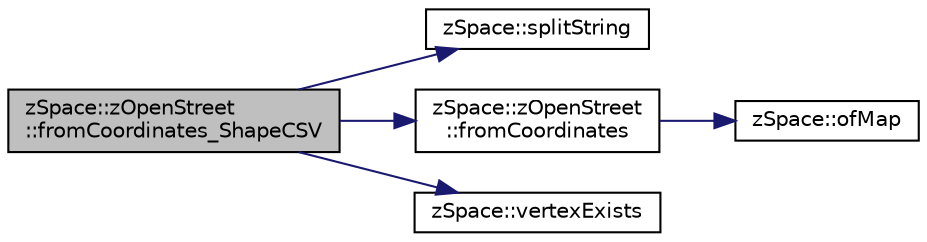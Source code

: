 digraph "zSpace::zOpenStreet::fromCoordinates_ShapeCSV"
{
 // LATEX_PDF_SIZE
  edge [fontname="Helvetica",fontsize="10",labelfontname="Helvetica",labelfontsize="10"];
  node [fontname="Helvetica",fontsize="10",shape=record];
  rankdir="LR";
  Node66 [label="zSpace::zOpenStreet\l::fromCoordinates_ShapeCSV",height=0.2,width=0.4,color="black", fillcolor="grey75", style="filled", fontcolor="black",tooltip="This method gets graph and data attributes from input shape CSV data files."];
  Node66 -> Node67 [color="midnightblue",fontsize="10",style="solid",fontname="Helvetica"];
  Node67 [label="zSpace::splitString",height=0.2,width=0.4,color="black", fillcolor="white", style="filled",URL="$group__z_core_utilities.html#ga4632c0bf9aaa9b88d6e928244a77cda5",tooltip="This method splits the input string based on the input delimiter."];
  Node66 -> Node68 [color="midnightblue",fontsize="10",style="solid",fontname="Helvetica"];
  Node68 [label="zSpace::zOpenStreet\l::fromCoordinates",height=0.2,width=0.4,color="black", fillcolor="white", style="filled",URL="$classz_space_1_1z_open_street.html#ad57dc144a2d627dd20d7b8f105ca49f9",tooltip="This method computes the 3D position based on the input latitude and longitude, using the bounds of t..."];
  Node68 -> Node69 [color="midnightblue",fontsize="10",style="solid",fontname="Helvetica"];
  Node69 [label="zSpace::ofMap",height=0.2,width=0.4,color="black", fillcolor="white", style="filled",URL="$group__z_core_utilities.html#ga772c31654e2dcf5f5ac0a884f3f9612a",tooltip="This method maps the input value from the input domain to output domain."];
  Node66 -> Node70 [color="midnightblue",fontsize="10",style="solid",fontname="Helvetica"];
  Node70 [label="zSpace::vertexExists",height=0.2,width=0.4,color="black", fillcolor="white", style="filled",URL="$group__z_core_utilities.html#ga60b24175b18ed33fb7631aeb21a290dd",tooltip="This method checks if the input position exists in the map."];
}
